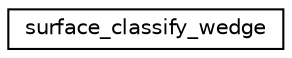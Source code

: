 digraph "Graphical Class Hierarchy"
{
  edge [fontname="Helvetica",fontsize="10",labelfontname="Helvetica",labelfontsize="10"];
  node [fontname="Helvetica",fontsize="10",shape=record];
  rankdir="LR";
  Node0 [label="surface_classify_wedge",height=0.2,width=0.4,color="black", fillcolor="white", style="filled",URL="$d7/d5c/classsurface__classify__wedge.html"];
}
